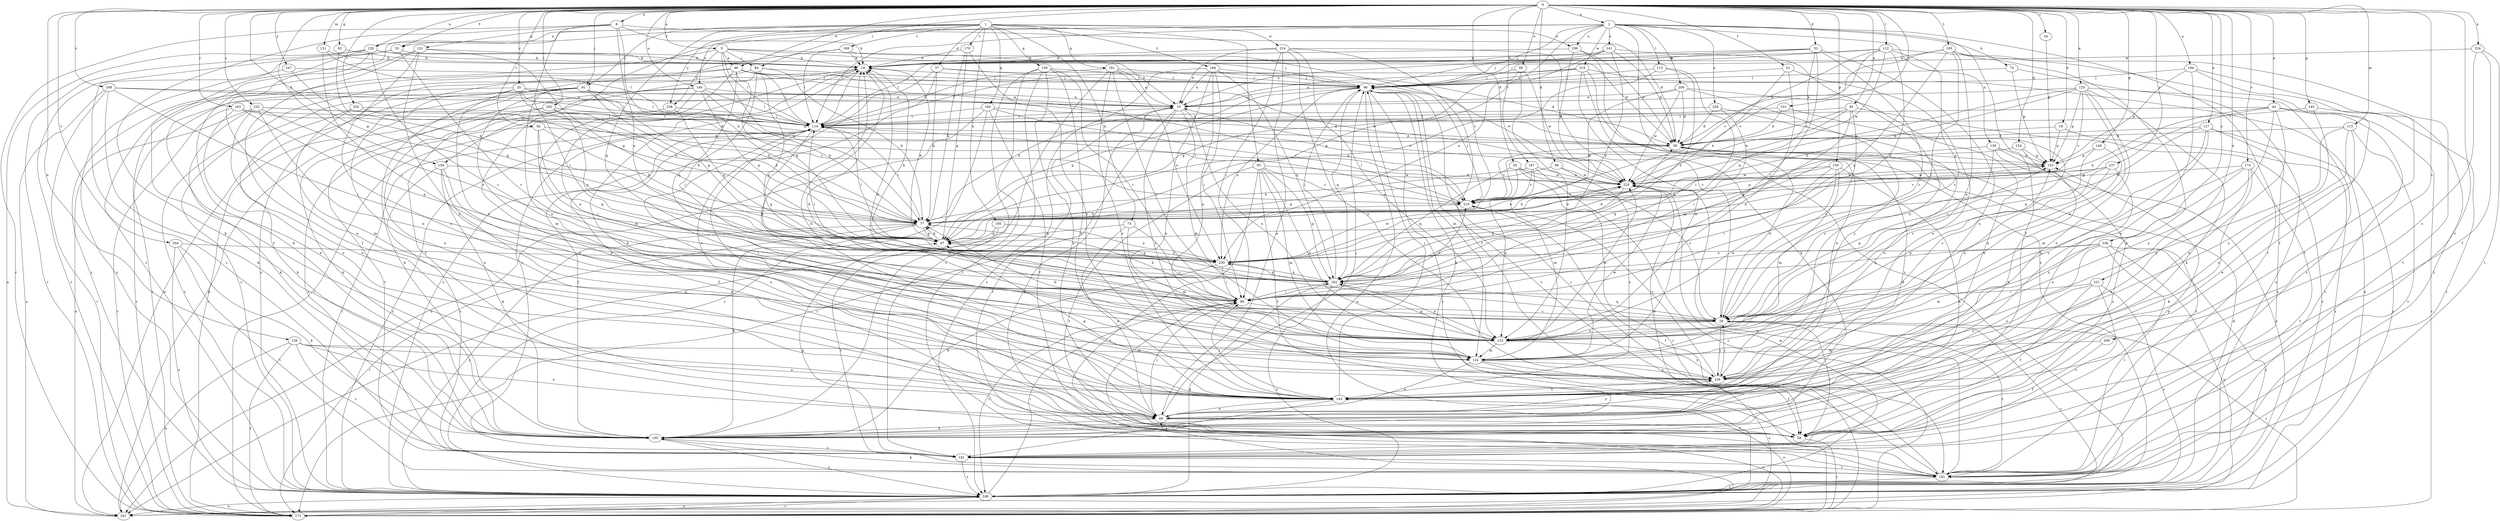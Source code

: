 strict digraph  {
0;
1;
2;
5;
8;
10;
18;
19;
20;
24;
28;
33;
35;
37;
38;
39;
44;
45;
46;
48;
51;
53;
58;
62;
67;
73;
74;
77;
82;
84;
86;
91;
93;
96;
98;
104;
105;
112;
113;
114;
115;
121;
124;
125;
126;
127;
129;
130;
133;
140;
141;
143;
145;
148;
150;
151;
153;
154;
159;
160;
161;
162;
163;
167;
170;
172;
174;
181;
182;
183;
184;
189;
191;
194;
195;
199;
200;
201;
202;
204;
208;
209;
210;
214;
219;
220;
221;
224;
226;
230;
231;
232;
236;
237;
238;
239;
247;
249;
0 -> 2  [label=a];
0 -> 5  [label=a];
0 -> 8  [label=a];
0 -> 18  [label=b];
0 -> 20  [label=c];
0 -> 24  [label=c];
0 -> 33  [label=d];
0 -> 35  [label=d];
0 -> 39  [label=e];
0 -> 44  [label=e];
0 -> 45  [label=e];
0 -> 46  [label=e];
0 -> 51  [label=f];
0 -> 53  [label=f];
0 -> 62  [label=g];
0 -> 67  [label=g];
0 -> 82  [label=i];
0 -> 84  [label=i];
0 -> 91  [label=j];
0 -> 98  [label=k];
0 -> 104  [label=k];
0 -> 112  [label=l];
0 -> 115  [label=m];
0 -> 121  [label=m];
0 -> 125  [label=n];
0 -> 126  [label=n];
0 -> 127  [label=n];
0 -> 129  [label=n];
0 -> 140  [label=o];
0 -> 145  [label=p];
0 -> 148  [label=p];
0 -> 150  [label=p];
0 -> 154  [label=q];
0 -> 163  [label=r];
0 -> 167  [label=r];
0 -> 174  [label=s];
0 -> 181  [label=s];
0 -> 182  [label=t];
0 -> 183  [label=t];
0 -> 194  [label=u];
0 -> 202  [label=v];
0 -> 204  [label=v];
0 -> 208  [label=v];
0 -> 209  [label=v];
0 -> 221  [label=x];
0 -> 224  [label=x];
0 -> 231  [label=y];
0 -> 232  [label=y];
0 -> 236  [label=y];
0 -> 237  [label=y];
0 -> 247  [label=z];
1 -> 37  [label=d];
1 -> 73  [label=h];
1 -> 91  [label=j];
1 -> 93  [label=j];
1 -> 129  [label=n];
1 -> 140  [label=o];
1 -> 159  [label=q];
1 -> 160  [label=q];
1 -> 161  [label=q];
1 -> 162  [label=q];
1 -> 170  [label=r];
1 -> 184  [label=t];
1 -> 189  [label=t];
1 -> 195  [label=u];
1 -> 199  [label=u];
1 -> 214  [label=w];
1 -> 238  [label=y];
1 -> 249  [label=z];
2 -> 53  [label=f];
2 -> 58  [label=f];
2 -> 74  [label=h];
2 -> 96  [label=j];
2 -> 104  [label=k];
2 -> 113  [label=l];
2 -> 114  [label=l];
2 -> 130  [label=n];
2 -> 141  [label=o];
2 -> 191  [label=t];
2 -> 199  [label=u];
2 -> 200  [label=u];
2 -> 219  [label=w];
2 -> 226  [label=x];
2 -> 230  [label=x];
2 -> 249  [label=z];
5 -> 19  [label=b];
5 -> 38  [label=d];
5 -> 46  [label=e];
5 -> 77  [label=h];
5 -> 84  [label=i];
5 -> 96  [label=j];
5 -> 114  [label=l];
5 -> 238  [label=y];
5 -> 249  [label=z];
8 -> 19  [label=b];
8 -> 38  [label=d];
8 -> 77  [label=h];
8 -> 86  [label=i];
8 -> 105  [label=k];
8 -> 151  [label=p];
8 -> 172  [label=r];
8 -> 230  [label=x];
10 -> 114  [label=l];
10 -> 124  [label=m];
10 -> 133  [label=n];
10 -> 172  [label=r];
10 -> 191  [label=t];
10 -> 239  [label=y];
18 -> 38  [label=d];
18 -> 153  [label=p];
18 -> 249  [label=z];
19 -> 96  [label=j];
19 -> 114  [label=l];
19 -> 172  [label=r];
19 -> 181  [label=s];
20 -> 10  [label=a];
20 -> 48  [label=e];
20 -> 77  [label=h];
20 -> 114  [label=l];
20 -> 133  [label=n];
20 -> 143  [label=o];
20 -> 153  [label=p];
24 -> 153  [label=p];
28 -> 19  [label=b];
28 -> 38  [label=d];
28 -> 58  [label=f];
28 -> 133  [label=n];
28 -> 153  [label=p];
28 -> 162  [label=q];
28 -> 191  [label=t];
28 -> 239  [label=y];
33 -> 10  [label=a];
33 -> 19  [label=b];
33 -> 28  [label=c];
33 -> 86  [label=i];
33 -> 96  [label=j];
33 -> 143  [label=o];
33 -> 162  [label=q];
35 -> 28  [label=c];
35 -> 133  [label=n];
35 -> 162  [label=q];
35 -> 172  [label=r];
35 -> 220  [label=w];
37 -> 48  [label=e];
37 -> 77  [label=h];
37 -> 96  [label=j];
37 -> 220  [label=w];
37 -> 249  [label=z];
38 -> 153  [label=p];
38 -> 191  [label=t];
38 -> 210  [label=v];
39 -> 67  [label=g];
39 -> 96  [label=j];
39 -> 133  [label=n];
39 -> 220  [label=w];
44 -> 67  [label=g];
44 -> 77  [label=h];
44 -> 114  [label=l];
44 -> 143  [label=o];
44 -> 172  [label=r];
44 -> 191  [label=t];
44 -> 239  [label=y];
45 -> 28  [label=c];
45 -> 38  [label=d];
45 -> 114  [label=l];
45 -> 162  [label=q];
45 -> 220  [label=w];
45 -> 249  [label=z];
46 -> 67  [label=g];
46 -> 96  [label=j];
46 -> 114  [label=l];
46 -> 133  [label=n];
46 -> 162  [label=q];
46 -> 172  [label=r];
46 -> 210  [label=v];
46 -> 220  [label=w];
46 -> 249  [label=z];
48 -> 19  [label=b];
48 -> 38  [label=d];
48 -> 58  [label=f];
48 -> 86  [label=i];
48 -> 96  [label=j];
48 -> 105  [label=k];
48 -> 239  [label=y];
51 -> 77  [label=h];
51 -> 96  [label=j];
51 -> 133  [label=n];
51 -> 143  [label=o];
53 -> 19  [label=b];
53 -> 28  [label=c];
53 -> 172  [label=r];
53 -> 249  [label=z];
58 -> 86  [label=i];
58 -> 172  [label=r];
62 -> 19  [label=b];
62 -> 77  [label=h];
67 -> 19  [label=b];
67 -> 77  [label=h];
67 -> 114  [label=l];
67 -> 230  [label=x];
73 -> 28  [label=c];
73 -> 48  [label=e];
73 -> 67  [label=g];
73 -> 124  [label=m];
74 -> 96  [label=j];
74 -> 153  [label=p];
74 -> 249  [label=z];
77 -> 67  [label=g];
77 -> 105  [label=k];
77 -> 114  [label=l];
77 -> 172  [label=r];
77 -> 220  [label=w];
77 -> 249  [label=z];
82 -> 38  [label=d];
82 -> 77  [label=h];
82 -> 86  [label=i];
82 -> 162  [label=q];
82 -> 181  [label=s];
84 -> 58  [label=f];
84 -> 77  [label=h];
84 -> 86  [label=i];
84 -> 96  [label=j];
84 -> 162  [label=q];
84 -> 201  [label=u];
86 -> 28  [label=c];
86 -> 77  [label=h];
86 -> 210  [label=v];
86 -> 249  [label=z];
91 -> 10  [label=a];
91 -> 38  [label=d];
91 -> 67  [label=g];
91 -> 77  [label=h];
91 -> 105  [label=k];
91 -> 124  [label=m];
91 -> 133  [label=n];
91 -> 172  [label=r];
91 -> 249  [label=z];
93 -> 58  [label=f];
93 -> 124  [label=m];
93 -> 133  [label=n];
93 -> 162  [label=q];
93 -> 172  [label=r];
93 -> 191  [label=t];
93 -> 210  [label=v];
93 -> 220  [label=w];
96 -> 10  [label=a];
96 -> 67  [label=g];
96 -> 77  [label=h];
96 -> 105  [label=k];
96 -> 124  [label=m];
96 -> 162  [label=q];
96 -> 172  [label=r];
96 -> 191  [label=t];
96 -> 201  [label=u];
96 -> 230  [label=x];
98 -> 67  [label=g];
98 -> 143  [label=o];
98 -> 220  [label=w];
104 -> 48  [label=e];
104 -> 105  [label=k];
104 -> 143  [label=o];
104 -> 181  [label=s];
104 -> 220  [label=w];
105 -> 114  [label=l];
105 -> 181  [label=s];
105 -> 220  [label=w];
105 -> 249  [label=z];
112 -> 19  [label=b];
112 -> 28  [label=c];
112 -> 38  [label=d];
112 -> 58  [label=f];
112 -> 96  [label=j];
112 -> 210  [label=v];
112 -> 220  [label=w];
112 -> 230  [label=x];
113 -> 67  [label=g];
113 -> 86  [label=i];
113 -> 96  [label=j];
113 -> 230  [label=x];
114 -> 38  [label=d];
114 -> 58  [label=f];
114 -> 143  [label=o];
114 -> 162  [label=q];
114 -> 249  [label=z];
115 -> 38  [label=d];
115 -> 48  [label=e];
115 -> 143  [label=o];
115 -> 191  [label=t];
115 -> 239  [label=y];
121 -> 19  [label=b];
121 -> 86  [label=i];
121 -> 114  [label=l];
124 -> 19  [label=b];
124 -> 48  [label=e];
124 -> 58  [label=f];
124 -> 201  [label=u];
124 -> 220  [label=w];
124 -> 239  [label=y];
125 -> 10  [label=a];
125 -> 77  [label=h];
125 -> 105  [label=k];
125 -> 133  [label=n];
125 -> 143  [label=o];
125 -> 153  [label=p];
125 -> 181  [label=s];
125 -> 210  [label=v];
125 -> 220  [label=w];
126 -> 48  [label=e];
126 -> 124  [label=m];
126 -> 143  [label=o];
126 -> 172  [label=r];
126 -> 181  [label=s];
126 -> 201  [label=u];
127 -> 38  [label=d];
127 -> 124  [label=m];
127 -> 162  [label=q];
127 -> 181  [label=s];
127 -> 239  [label=y];
127 -> 249  [label=z];
129 -> 10  [label=a];
129 -> 19  [label=b];
129 -> 28  [label=c];
129 -> 48  [label=e];
129 -> 58  [label=f];
129 -> 172  [label=r];
129 -> 201  [label=u];
130 -> 28  [label=c];
130 -> 153  [label=p];
130 -> 162  [label=q];
130 -> 181  [label=s];
130 -> 249  [label=z];
133 -> 19  [label=b];
133 -> 77  [label=h];
133 -> 124  [label=m];
133 -> 153  [label=p];
133 -> 162  [label=q];
133 -> 220  [label=w];
133 -> 239  [label=y];
140 -> 10  [label=a];
140 -> 67  [label=g];
140 -> 77  [label=h];
140 -> 114  [label=l];
140 -> 124  [label=m];
140 -> 172  [label=r];
140 -> 191  [label=t];
141 -> 19  [label=b];
141 -> 38  [label=d];
141 -> 67  [label=g];
141 -> 114  [label=l];
141 -> 230  [label=x];
141 -> 239  [label=y];
143 -> 48  [label=e];
143 -> 67  [label=g];
143 -> 86  [label=i];
143 -> 96  [label=j];
143 -> 181  [label=s];
145 -> 114  [label=l];
145 -> 191  [label=t];
145 -> 239  [label=y];
148 -> 28  [label=c];
148 -> 133  [label=n];
148 -> 153  [label=p];
150 -> 77  [label=h];
150 -> 86  [label=i];
150 -> 105  [label=k];
150 -> 124  [label=m];
150 -> 133  [label=n];
150 -> 220  [label=w];
151 -> 19  [label=b];
151 -> 58  [label=f];
151 -> 67  [label=g];
151 -> 105  [label=k];
151 -> 143  [label=o];
151 -> 239  [label=y];
153 -> 220  [label=w];
154 -> 48  [label=e];
154 -> 153  [label=p];
154 -> 162  [label=q];
159 -> 48  [label=e];
159 -> 86  [label=i];
159 -> 96  [label=j];
159 -> 105  [label=k];
159 -> 143  [label=o];
159 -> 181  [label=s];
159 -> 191  [label=t];
160 -> 38  [label=d];
160 -> 58  [label=f];
160 -> 114  [label=l];
160 -> 201  [label=u];
160 -> 210  [label=v];
160 -> 249  [label=z];
161 -> 10  [label=a];
161 -> 28  [label=c];
161 -> 96  [label=j];
161 -> 114  [label=l];
161 -> 143  [label=o];
161 -> 201  [label=u];
161 -> 230  [label=x];
162 -> 86  [label=i];
162 -> 96  [label=j];
162 -> 114  [label=l];
162 -> 133  [label=n];
162 -> 230  [label=x];
162 -> 249  [label=z];
163 -> 114  [label=l];
163 -> 143  [label=o];
163 -> 162  [label=q];
163 -> 172  [label=r];
163 -> 210  [label=v];
167 -> 77  [label=h];
167 -> 124  [label=m];
167 -> 172  [label=r];
167 -> 210  [label=v];
167 -> 220  [label=w];
170 -> 19  [label=b];
170 -> 67  [label=g];
170 -> 77  [label=h];
170 -> 239  [label=y];
172 -> 28  [label=c];
172 -> 48  [label=e];
172 -> 143  [label=o];
172 -> 249  [label=z];
174 -> 48  [label=e];
174 -> 105  [label=k];
174 -> 133  [label=n];
174 -> 191  [label=t];
174 -> 220  [label=w];
174 -> 239  [label=y];
181 -> 67  [label=g];
181 -> 153  [label=p];
181 -> 191  [label=t];
181 -> 249  [label=z];
182 -> 48  [label=e];
182 -> 77  [label=h];
182 -> 105  [label=k];
182 -> 114  [label=l];
182 -> 210  [label=v];
182 -> 230  [label=x];
183 -> 19  [label=b];
183 -> 86  [label=i];
183 -> 105  [label=k];
183 -> 133  [label=n];
183 -> 162  [label=q];
183 -> 191  [label=t];
183 -> 210  [label=v];
184 -> 10  [label=a];
184 -> 38  [label=d];
184 -> 86  [label=i];
184 -> 96  [label=j];
184 -> 133  [label=n];
184 -> 143  [label=o];
184 -> 162  [label=q];
184 -> 249  [label=z];
189 -> 19  [label=b];
189 -> 114  [label=l];
189 -> 210  [label=v];
189 -> 249  [label=z];
191 -> 10  [label=a];
191 -> 96  [label=j];
191 -> 105  [label=k];
191 -> 220  [label=w];
191 -> 249  [label=z];
194 -> 58  [label=f];
194 -> 96  [label=j];
194 -> 143  [label=o];
194 -> 153  [label=p];
194 -> 191  [label=t];
195 -> 67  [label=g];
195 -> 191  [label=t];
195 -> 230  [label=x];
199 -> 19  [label=b];
199 -> 38  [label=d];
199 -> 220  [label=w];
199 -> 249  [label=z];
200 -> 10  [label=a];
200 -> 38  [label=d];
200 -> 48  [label=e];
200 -> 77  [label=h];
200 -> 220  [label=w];
200 -> 239  [label=y];
201 -> 19  [label=b];
202 -> 77  [label=h];
202 -> 105  [label=k];
202 -> 114  [label=l];
202 -> 124  [label=m];
204 -> 105  [label=k];
204 -> 191  [label=t];
204 -> 230  [label=x];
204 -> 249  [label=z];
208 -> 10  [label=a];
208 -> 86  [label=i];
208 -> 105  [label=k];
208 -> 114  [label=l];
208 -> 172  [label=r];
208 -> 201  [label=u];
209 -> 58  [label=f];
209 -> 124  [label=m];
210 -> 77  [label=h];
210 -> 96  [label=j];
210 -> 114  [label=l];
210 -> 153  [label=p];
210 -> 191  [label=t];
214 -> 10  [label=a];
214 -> 19  [label=b];
214 -> 28  [label=c];
214 -> 48  [label=e];
214 -> 58  [label=f];
214 -> 86  [label=i];
214 -> 133  [label=n];
214 -> 239  [label=y];
219 -> 10  [label=a];
219 -> 48  [label=e];
219 -> 96  [label=j];
219 -> 105  [label=k];
219 -> 114  [label=l];
219 -> 124  [label=m];
219 -> 201  [label=u];
220 -> 10  [label=a];
220 -> 77  [label=h];
220 -> 162  [label=q];
220 -> 210  [label=v];
221 -> 58  [label=f];
221 -> 86  [label=i];
221 -> 181  [label=s];
221 -> 239  [label=y];
221 -> 249  [label=z];
224 -> 19  [label=b];
224 -> 58  [label=f];
224 -> 143  [label=o];
224 -> 191  [label=t];
226 -> 38  [label=d];
226 -> 86  [label=i];
226 -> 114  [label=l];
226 -> 143  [label=o];
230 -> 19  [label=b];
230 -> 38  [label=d];
230 -> 67  [label=g];
230 -> 86  [label=i];
230 -> 105  [label=k];
230 -> 162  [label=q];
230 -> 220  [label=w];
231 -> 28  [label=c];
231 -> 38  [label=d];
231 -> 114  [label=l];
232 -> 38  [label=d];
232 -> 105  [label=k];
232 -> 114  [label=l];
232 -> 133  [label=n];
232 -> 143  [label=o];
232 -> 201  [label=u];
232 -> 230  [label=x];
236 -> 124  [label=m];
236 -> 143  [label=o];
236 -> 162  [label=q];
236 -> 191  [label=t];
236 -> 201  [label=u];
236 -> 230  [label=x];
236 -> 249  [label=z];
237 -> 28  [label=c];
237 -> 133  [label=n];
237 -> 143  [label=o];
237 -> 210  [label=v];
237 -> 220  [label=w];
238 -> 67  [label=g];
238 -> 114  [label=l];
238 -> 143  [label=o];
239 -> 19  [label=b];
239 -> 28  [label=c];
239 -> 114  [label=l];
239 -> 143  [label=o];
239 -> 210  [label=v];
247 -> 67  [label=g];
247 -> 96  [label=j];
247 -> 181  [label=s];
249 -> 28  [label=c];
249 -> 38  [label=d];
249 -> 86  [label=i];
249 -> 114  [label=l];
249 -> 162  [label=q];
249 -> 172  [label=r];
249 -> 201  [label=u];
249 -> 220  [label=w];
}
